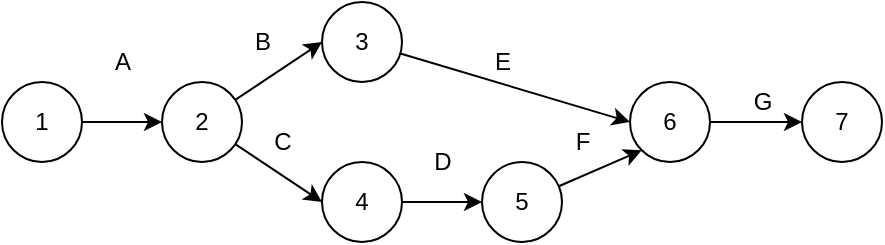 <mxfile version="17.2.4" type="device"><diagram id="MZHpZQg18-30uYp871GN" name="Page-1"><mxGraphModel dx="1185" dy="671" grid="0" gridSize="10" guides="1" tooltips="1" connect="1" arrows="1" fold="1" page="1" pageScale="1" pageWidth="827" pageHeight="1169" math="0" shadow="0"><root><mxCell id="0"/><mxCell id="1" parent="0"/><mxCell id="Un38aITBSX1qS0VlSWdE-3" value="" style="edgeStyle=orthogonalEdgeStyle;rounded=0;orthogonalLoop=1;jettySize=auto;html=1;" edge="1" parent="1" source="Un38aITBSX1qS0VlSWdE-1" target="Un38aITBSX1qS0VlSWdE-2"><mxGeometry relative="1" as="geometry"/></mxCell><mxCell id="Un38aITBSX1qS0VlSWdE-1" value="1" style="ellipse;whiteSpace=wrap;html=1;aspect=fixed;" vertex="1" parent="1"><mxGeometry x="80" y="160" width="40" height="40" as="geometry"/></mxCell><mxCell id="Un38aITBSX1qS0VlSWdE-29" style="edgeStyle=none;rounded=0;orthogonalLoop=1;jettySize=auto;html=1;entryX=0;entryY=0.5;entryDx=0;entryDy=0;" edge="1" parent="1" source="Un38aITBSX1qS0VlSWdE-2" target="Un38aITBSX1qS0VlSWdE-23"><mxGeometry relative="1" as="geometry"/></mxCell><mxCell id="Un38aITBSX1qS0VlSWdE-30" style="edgeStyle=none;rounded=0;orthogonalLoop=1;jettySize=auto;html=1;entryX=0;entryY=0.5;entryDx=0;entryDy=0;" edge="1" parent="1" source="Un38aITBSX1qS0VlSWdE-2" target="Un38aITBSX1qS0VlSWdE-4"><mxGeometry relative="1" as="geometry"/></mxCell><mxCell id="Un38aITBSX1qS0VlSWdE-2" value="2" style="ellipse;whiteSpace=wrap;html=1;aspect=fixed;" vertex="1" parent="1"><mxGeometry x="160" y="160" width="40" height="40" as="geometry"/></mxCell><mxCell id="Un38aITBSX1qS0VlSWdE-32" value="" style="edgeStyle=none;rounded=0;orthogonalLoop=1;jettySize=auto;html=1;" edge="1" parent="1" source="Un38aITBSX1qS0VlSWdE-4" target="Un38aITBSX1qS0VlSWdE-31"><mxGeometry relative="1" as="geometry"/></mxCell><mxCell id="Un38aITBSX1qS0VlSWdE-4" value="4" style="ellipse;whiteSpace=wrap;html=1;aspect=fixed;" vertex="1" parent="1"><mxGeometry x="240" y="200" width="40" height="40" as="geometry"/></mxCell><mxCell id="Un38aITBSX1qS0VlSWdE-18" value="A" style="text;html=1;align=center;verticalAlign=middle;resizable=0;points=[];autosize=1;strokeColor=none;fillColor=none;" vertex="1" parent="1"><mxGeometry x="130" y="140" width="20" height="20" as="geometry"/></mxCell><mxCell id="Un38aITBSX1qS0VlSWdE-19" value="B" style="text;html=1;align=center;verticalAlign=middle;resizable=0;points=[];autosize=1;strokeColor=none;fillColor=none;" vertex="1" parent="1"><mxGeometry x="200" y="130" width="20" height="20" as="geometry"/></mxCell><mxCell id="Un38aITBSX1qS0VlSWdE-20" value="C" style="text;html=1;align=center;verticalAlign=middle;resizable=0;points=[];autosize=1;strokeColor=none;fillColor=none;" vertex="1" parent="1"><mxGeometry x="210" y="180" width="20" height="20" as="geometry"/></mxCell><mxCell id="Un38aITBSX1qS0VlSWdE-21" value="D" style="text;html=1;align=center;verticalAlign=middle;resizable=0;points=[];autosize=1;strokeColor=none;fillColor=none;" vertex="1" parent="1"><mxGeometry x="290" y="190" width="20" height="20" as="geometry"/></mxCell><mxCell id="Un38aITBSX1qS0VlSWdE-22" value="E" style="text;html=1;align=center;verticalAlign=middle;resizable=0;points=[];autosize=1;strokeColor=none;fillColor=none;" vertex="1" parent="1"><mxGeometry x="320" y="140" width="20" height="20" as="geometry"/></mxCell><mxCell id="Un38aITBSX1qS0VlSWdE-34" style="edgeStyle=none;rounded=0;orthogonalLoop=1;jettySize=auto;html=1;entryX=0;entryY=0.5;entryDx=0;entryDy=0;" edge="1" parent="1" source="Un38aITBSX1qS0VlSWdE-23" target="Un38aITBSX1qS0VlSWdE-33"><mxGeometry relative="1" as="geometry"/></mxCell><mxCell id="Un38aITBSX1qS0VlSWdE-23" value="3" style="ellipse;whiteSpace=wrap;html=1;aspect=fixed;" vertex="1" parent="1"><mxGeometry x="240" y="120" width="40" height="40" as="geometry"/></mxCell><mxCell id="Un38aITBSX1qS0VlSWdE-27" value="F" style="text;html=1;align=center;verticalAlign=middle;resizable=0;points=[];autosize=1;strokeColor=none;fillColor=none;" vertex="1" parent="1"><mxGeometry x="360" y="180" width="20" height="20" as="geometry"/></mxCell><mxCell id="Un38aITBSX1qS0VlSWdE-28" value="G" style="text;html=1;align=center;verticalAlign=middle;resizable=0;points=[];autosize=1;strokeColor=none;fillColor=none;" vertex="1" parent="1"><mxGeometry x="450" y="160" width="20" height="20" as="geometry"/></mxCell><mxCell id="Un38aITBSX1qS0VlSWdE-35" style="edgeStyle=none;rounded=0;orthogonalLoop=1;jettySize=auto;html=1;entryX=0;entryY=1;entryDx=0;entryDy=0;" edge="1" parent="1" source="Un38aITBSX1qS0VlSWdE-31" target="Un38aITBSX1qS0VlSWdE-33"><mxGeometry relative="1" as="geometry"/></mxCell><mxCell id="Un38aITBSX1qS0VlSWdE-31" value="5" style="ellipse;whiteSpace=wrap;html=1;aspect=fixed;" vertex="1" parent="1"><mxGeometry x="320" y="200" width="40" height="40" as="geometry"/></mxCell><mxCell id="Un38aITBSX1qS0VlSWdE-37" style="edgeStyle=none;rounded=0;orthogonalLoop=1;jettySize=auto;html=1;entryX=0;entryY=0.5;entryDx=0;entryDy=0;" edge="1" parent="1" source="Un38aITBSX1qS0VlSWdE-33" target="Un38aITBSX1qS0VlSWdE-36"><mxGeometry relative="1" as="geometry"/></mxCell><mxCell id="Un38aITBSX1qS0VlSWdE-33" value="6" style="ellipse;whiteSpace=wrap;html=1;aspect=fixed;" vertex="1" parent="1"><mxGeometry x="394" y="160" width="40" height="40" as="geometry"/></mxCell><mxCell id="Un38aITBSX1qS0VlSWdE-36" value="7" style="ellipse;whiteSpace=wrap;html=1;aspect=fixed;" vertex="1" parent="1"><mxGeometry x="480" y="160" width="40" height="40" as="geometry"/></mxCell></root></mxGraphModel></diagram></mxfile>